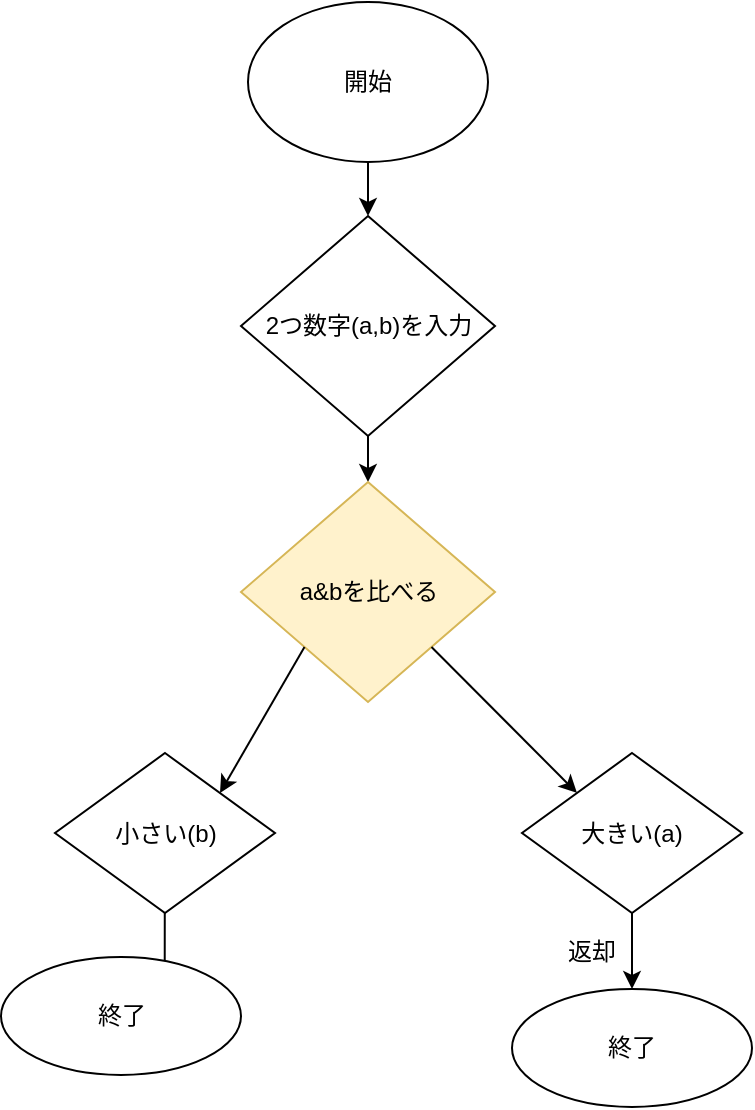 <mxfile version="11.3.0" type="github" pages="1"><diagram id="uKonFKe3oL0xxxHAgDh9" name="Page-1"><mxGraphModel dx="1009" dy="551" grid="1" gridSize="10" guides="1" tooltips="1" connect="1" arrows="1" fold="1" page="1" pageScale="1" pageWidth="827" pageHeight="1169" math="0" shadow="0"><root><mxCell id="0"/><mxCell id="1" parent="0"/><mxCell id="Y1KuCvGGB5G07oYM28bc-2" value="開始" style="ellipse;whiteSpace=wrap;html=1;" vertex="1" parent="1"><mxGeometry x="320" y="50" width="120" height="80" as="geometry"/></mxCell><mxCell id="Y1KuCvGGB5G07oYM28bc-8" value="" style="edgeStyle=orthogonalEdgeStyle;rounded=0;orthogonalLoop=1;jettySize=auto;html=1;" edge="1" parent="1" source="Y1KuCvGGB5G07oYM28bc-6" target="Y1KuCvGGB5G07oYM28bc-7"><mxGeometry relative="1" as="geometry"/></mxCell><mxCell id="Y1KuCvGGB5G07oYM28bc-7" value="a&amp;amp;bを比べる" style="rhombus;whiteSpace=wrap;html=1;fillColor=#fff2cc;strokeColor=#d6b656;" vertex="1" parent="1"><mxGeometry x="316.5" y="290" width="127" height="110" as="geometry"/></mxCell><mxCell id="Y1KuCvGGB5G07oYM28bc-18" value="" style="edgeStyle=orthogonalEdgeStyle;rounded=0;orthogonalLoop=1;jettySize=auto;html=1;entryX=0.5;entryY=0;entryDx=0;entryDy=0;" edge="1" parent="1"><mxGeometry relative="1" as="geometry"><mxPoint x="261.5" y="489.567" as="sourcePoint"/><mxPoint x="278.353" y="543.118" as="targetPoint"/><Array as="points"><mxPoint x="278" y="489"/></Array></mxGeometry></mxCell><mxCell id="Y1KuCvGGB5G07oYM28bc-6" value="2つ数字(a,b)を入力" style="rhombus;whiteSpace=wrap;html=1;" vertex="1" parent="1"><mxGeometry x="316.5" y="157" width="127" height="110" as="geometry"/></mxCell><mxCell id="Y1KuCvGGB5G07oYM28bc-9" value="" style="edgeStyle=orthogonalEdgeStyle;rounded=0;orthogonalLoop=1;jettySize=auto;html=1;" edge="1" parent="1" source="Y1KuCvGGB5G07oYM28bc-2" target="Y1KuCvGGB5G07oYM28bc-6"><mxGeometry relative="1" as="geometry"><mxPoint x="352" y="100" as="sourcePoint"/><mxPoint x="352" y="180" as="targetPoint"/></mxGeometry></mxCell><mxCell id="Y1KuCvGGB5G07oYM28bc-16" value="返却" style="text;html=1;strokeColor=none;fillColor=none;align=center;verticalAlign=middle;whiteSpace=wrap;rounded=0;" vertex="1" parent="1"><mxGeometry x="472" y="514.5" width="40" height="20" as="geometry"/></mxCell><mxCell id="Y1KuCvGGB5G07oYM28bc-20" value="終了" style="ellipse;whiteSpace=wrap;html=1;" vertex="1" parent="1"><mxGeometry x="196.5" y="527.5" width="120" height="59" as="geometry"/></mxCell><mxCell id="Y1KuCvGGB5G07oYM28bc-24" value="小さい(b)" style="rhombus;whiteSpace=wrap;html=1;" vertex="1" parent="1"><mxGeometry x="223.5" y="425.5" width="110" height="80" as="geometry"/></mxCell><mxCell id="Y1KuCvGGB5G07oYM28bc-26" value="" style="endArrow=classic;html=1;entryX=1;entryY=0;entryDx=0;entryDy=0;exitX=0;exitY=1;exitDx=0;exitDy=0;" edge="1" parent="1" source="Y1KuCvGGB5G07oYM28bc-7" target="Y1KuCvGGB5G07oYM28bc-24"><mxGeometry width="50" height="50" relative="1" as="geometry"><mxPoint x="349" y="377" as="sourcePoint"/><mxPoint x="300" y="440" as="targetPoint"/></mxGeometry></mxCell><mxCell id="Y1KuCvGGB5G07oYM28bc-33" value="" style="edgeStyle=orthogonalEdgeStyle;rounded=0;orthogonalLoop=1;jettySize=auto;html=1;entryX=0.5;entryY=0;entryDx=0;entryDy=0;" edge="1" parent="1" source="Y1KuCvGGB5G07oYM28bc-27" target="Y1KuCvGGB5G07oYM28bc-34"><mxGeometry relative="1" as="geometry"><mxPoint x="499" y="540" as="targetPoint"/></mxGeometry></mxCell><mxCell id="Y1KuCvGGB5G07oYM28bc-27" value="大きい(a)" style="rhombus;whiteSpace=wrap;html=1;" vertex="1" parent="1"><mxGeometry x="457" y="425.5" width="110" height="80" as="geometry"/></mxCell><mxCell id="Y1KuCvGGB5G07oYM28bc-28" value="" style="endArrow=classic;html=1;exitX=1;exitY=1;exitDx=0;exitDy=0;entryX=0;entryY=0;entryDx=0;entryDy=0;" edge="1" parent="1" target="Y1KuCvGGB5G07oYM28bc-27" source="Y1KuCvGGB5G07oYM28bc-7"><mxGeometry width="50" height="50" relative="1" as="geometry"><mxPoint x="573.75" y="404" as="sourcePoint"/><mxPoint x="524.5" y="467.5" as="targetPoint"/></mxGeometry></mxCell><mxCell id="Y1KuCvGGB5G07oYM28bc-34" value="終了" style="ellipse;whiteSpace=wrap;html=1;" vertex="1" parent="1"><mxGeometry x="452" y="543.5" width="120" height="59" as="geometry"/></mxCell></root></mxGraphModel></diagram></mxfile>